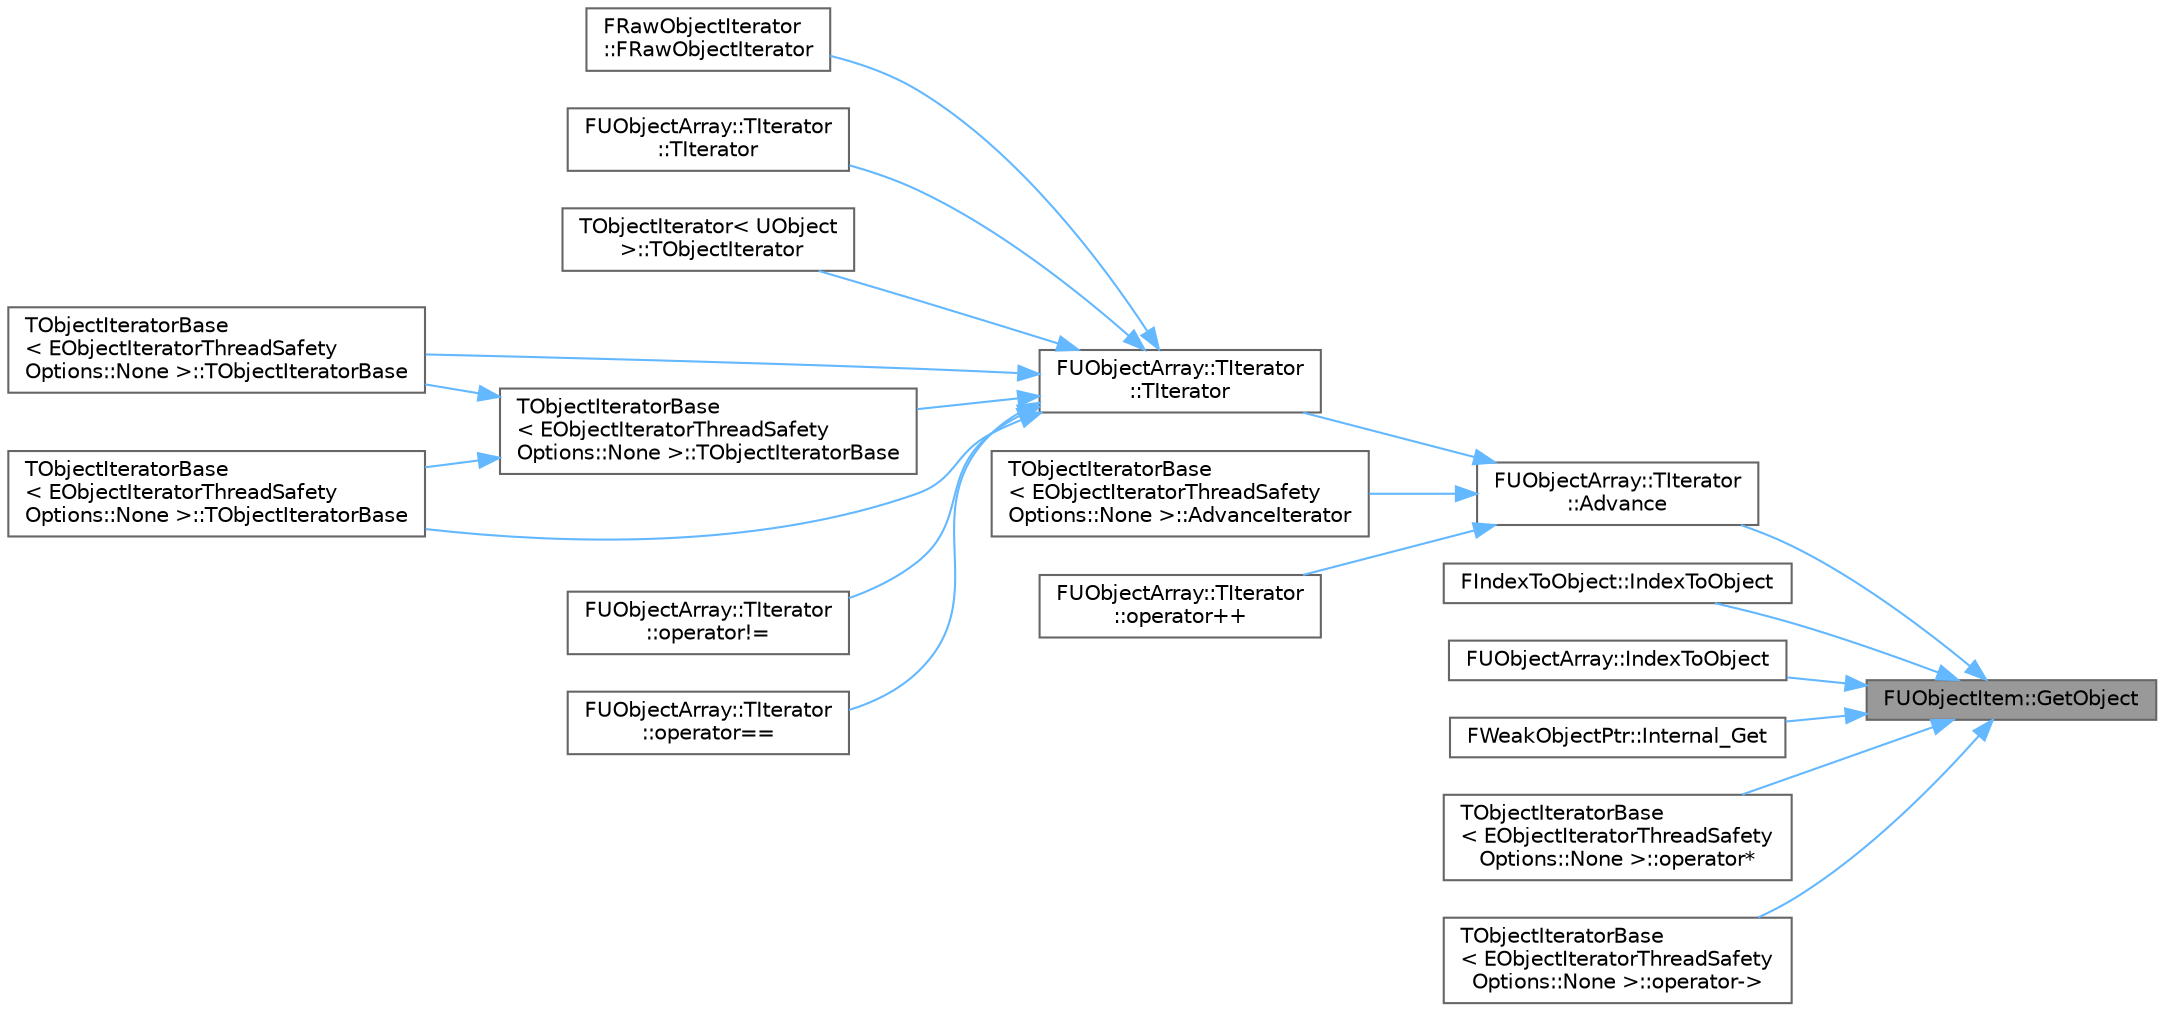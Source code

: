 digraph "FUObjectItem::GetObject"
{
 // INTERACTIVE_SVG=YES
 // LATEX_PDF_SIZE
  bgcolor="transparent";
  edge [fontname=Helvetica,fontsize=10,labelfontname=Helvetica,labelfontsize=10];
  node [fontname=Helvetica,fontsize=10,shape=box,height=0.2,width=0.4];
  rankdir="RL";
  Node1 [id="Node000001",label="FUObjectItem::GetObject",height=0.2,width=0.4,color="gray40", fillcolor="grey60", style="filled", fontcolor="black",tooltip=" "];
  Node1 -> Node2 [id="edge1_Node000001_Node000002",dir="back",color="steelblue1",style="solid",tooltip=" "];
  Node2 [id="Node000002",label="FUObjectArray::TIterator\l::Advance",height=0.2,width=0.4,color="grey40", fillcolor="white", style="filled",URL="$d2/d20/classFUObjectArray_1_1TIterator.html#a0c30097210cb2d10ec76a07cfab4abd0",tooltip="Iterator advance with ordinary name for clarity in subclasses."];
  Node2 -> Node3 [id="edge2_Node000002_Node000003",dir="back",color="steelblue1",style="solid",tooltip=" "];
  Node3 [id="Node000003",label="FUObjectArray::TIterator\l::TIterator",height=0.2,width=0.4,color="grey40", fillcolor="white", style="filled",URL="$d2/d20/classFUObjectArray_1_1TIterator.html#a8a3acc0daef2d91d3be006a122bc5fe7",tooltip="Constructor."];
  Node3 -> Node4 [id="edge3_Node000003_Node000004",dir="back",color="steelblue1",style="solid",tooltip=" "];
  Node4 [id="Node000004",label="FRawObjectIterator\l::FRawObjectIterator",height=0.2,width=0.4,color="grey40", fillcolor="white", style="filled",URL="$dc/d56/classFRawObjectIterator.html#a384f66c55e80afc58f32d447282dd7fa",tooltip="Constructor."];
  Node3 -> Node5 [id="edge4_Node000003_Node000005",dir="back",color="steelblue1",style="solid",tooltip=" "];
  Node5 [id="Node000005",label="FUObjectArray::TIterator\l::TIterator",height=0.2,width=0.4,color="grey40", fillcolor="white", style="filled",URL="$d2/d20/classFUObjectArray_1_1TIterator.html#a144f1b64262e91d1cb0045a3346b16c7",tooltip="Constructor."];
  Node3 -> Node6 [id="edge5_Node000003_Node000006",dir="back",color="steelblue1",style="solid",tooltip=" "];
  Node6 [id="Node000006",label="TObjectIterator\< UObject\l \>::TObjectIterator",height=0.2,width=0.4,color="grey40", fillcolor="white", style="filled",URL="$da/d29/classTObjectIterator_3_01UObject_01_4.html#a270ed1549cd7084c1619f94343194320",tooltip="Constructor."];
  Node3 -> Node7 [id="edge6_Node000003_Node000007",dir="back",color="steelblue1",style="solid",tooltip=" "];
  Node7 [id="Node000007",label="TObjectIteratorBase\l\< EObjectIteratorThreadSafety\lOptions::None \>::TObjectIteratorBase",height=0.2,width=0.4,color="grey40", fillcolor="white", style="filled",URL="$d1/d0e/classTObjectIteratorBase.html#a3374f1512594aaf638eb10af55a86f44",tooltip=" "];
  Node3 -> Node8 [id="edge7_Node000003_Node000008",dir="back",color="steelblue1",style="solid",tooltip=" "];
  Node8 [id="Node000008",label="TObjectIteratorBase\l\< EObjectIteratorThreadSafety\lOptions::None \>::TObjectIteratorBase",height=0.2,width=0.4,color="grey40", fillcolor="white", style="filled",URL="$d1/d0e/classTObjectIteratorBase.html#adac758b12e341d9082c305806447d87c",tooltip=" "];
  Node3 -> Node9 [id="edge8_Node000003_Node000009",dir="back",color="steelblue1",style="solid",tooltip=" "];
  Node9 [id="Node000009",label="TObjectIteratorBase\l\< EObjectIteratorThreadSafety\lOptions::None \>::TObjectIteratorBase",height=0.2,width=0.4,color="grey40", fillcolor="white", style="filled",URL="$d1/d0e/classTObjectIteratorBase.html#a828414fae37111784243ce9eab15196d",tooltip=" "];
  Node9 -> Node7 [id="edge9_Node000009_Node000007",dir="back",color="steelblue1",style="solid",tooltip=" "];
  Node9 -> Node8 [id="edge10_Node000009_Node000008",dir="back",color="steelblue1",style="solid",tooltip=" "];
  Node3 -> Node10 [id="edge11_Node000003_Node000010",dir="back",color="steelblue1",style="solid",tooltip=" "];
  Node10 [id="Node000010",label="FUObjectArray::TIterator\l::operator!=",height=0.2,width=0.4,color="grey40", fillcolor="white", style="filled",URL="$d2/d20/classFUObjectArray_1_1TIterator.html#a53df02be0ba6dae842c94f9d8416bbca",tooltip=" "];
  Node3 -> Node11 [id="edge12_Node000003_Node000011",dir="back",color="steelblue1",style="solid",tooltip=" "];
  Node11 [id="Node000011",label="FUObjectArray::TIterator\l::operator==",height=0.2,width=0.4,color="grey40", fillcolor="white", style="filled",URL="$d2/d20/classFUObjectArray_1_1TIterator.html#a67c7a6e577d016921cb81dd51126a751",tooltip=" "];
  Node2 -> Node12 [id="edge13_Node000002_Node000012",dir="back",color="steelblue1",style="solid",tooltip=" "];
  Node12 [id="Node000012",label="TObjectIteratorBase\l\< EObjectIteratorThreadSafety\lOptions::None \>::AdvanceIterator",height=0.2,width=0.4,color="grey40", fillcolor="white", style="filled",URL="$d1/d0e/classTObjectIteratorBase.html#addc5dfcd49d14a9dccc09abf9d8e119d",tooltip=" "];
  Node2 -> Node13 [id="edge14_Node000002_Node000013",dir="back",color="steelblue1",style="solid",tooltip=" "];
  Node13 [id="Node000013",label="FUObjectArray::TIterator\l::operator++",height=0.2,width=0.4,color="grey40", fillcolor="white", style="filled",URL="$d2/d20/classFUObjectArray_1_1TIterator.html#a43c9da614396fa00d934eaae100f682d",tooltip="Iterator advance."];
  Node1 -> Node14 [id="edge15_Node000001_Node000014",dir="back",color="steelblue1",style="solid",tooltip=" "];
  Node14 [id="Node000014",label="FIndexToObject::IndexToObject",height=0.2,width=0.4,color="grey40", fillcolor="white", style="filled",URL="$d1/d4e/structFIndexToObject.html#a5e1a584e135f8df55552cf83ee21c45a",tooltip=" "];
  Node1 -> Node15 [id="edge16_Node000001_Node000015",dir="back",color="steelblue1",style="solid",tooltip=" "];
  Node15 [id="Node000015",label="FUObjectArray::IndexToObject",height=0.2,width=0.4,color="grey40", fillcolor="white", style="filled",URL="$db/dec/classFUObjectArray.html#af39dc00947ed54bde8f913483abd0eb4",tooltip=" "];
  Node1 -> Node16 [id="edge17_Node000001_Node000016",dir="back",color="steelblue1",style="solid",tooltip=" "];
  Node16 [id="Node000016",label="FWeakObjectPtr::Internal_Get",height=0.2,width=0.4,color="grey40", fillcolor="white", style="filled",URL="$d2/dbe/structFWeakObjectPtr.html#a518a7ab1d2fec902404600f0a2970faa",tooltip="Private (inlined) version for internal use only."];
  Node1 -> Node17 [id="edge18_Node000001_Node000017",dir="back",color="steelblue1",style="solid",tooltip=" "];
  Node17 [id="Node000017",label="TObjectIteratorBase\l\< EObjectIteratorThreadSafety\lOptions::None \>::operator*",height=0.2,width=0.4,color="grey40", fillcolor="white", style="filled",URL="$d1/d0e/classTObjectIteratorBase.html#a5dc6117028390a0e3bba448e56e0a942",tooltip=" "];
  Node1 -> Node18 [id="edge19_Node000001_Node000018",dir="back",color="steelblue1",style="solid",tooltip=" "];
  Node18 [id="Node000018",label="TObjectIteratorBase\l\< EObjectIteratorThreadSafety\lOptions::None \>::operator-\>",height=0.2,width=0.4,color="grey40", fillcolor="white", style="filled",URL="$d1/d0e/classTObjectIteratorBase.html#abbc1dfd3bc91067676853ccd087496b8",tooltip=" "];
}
